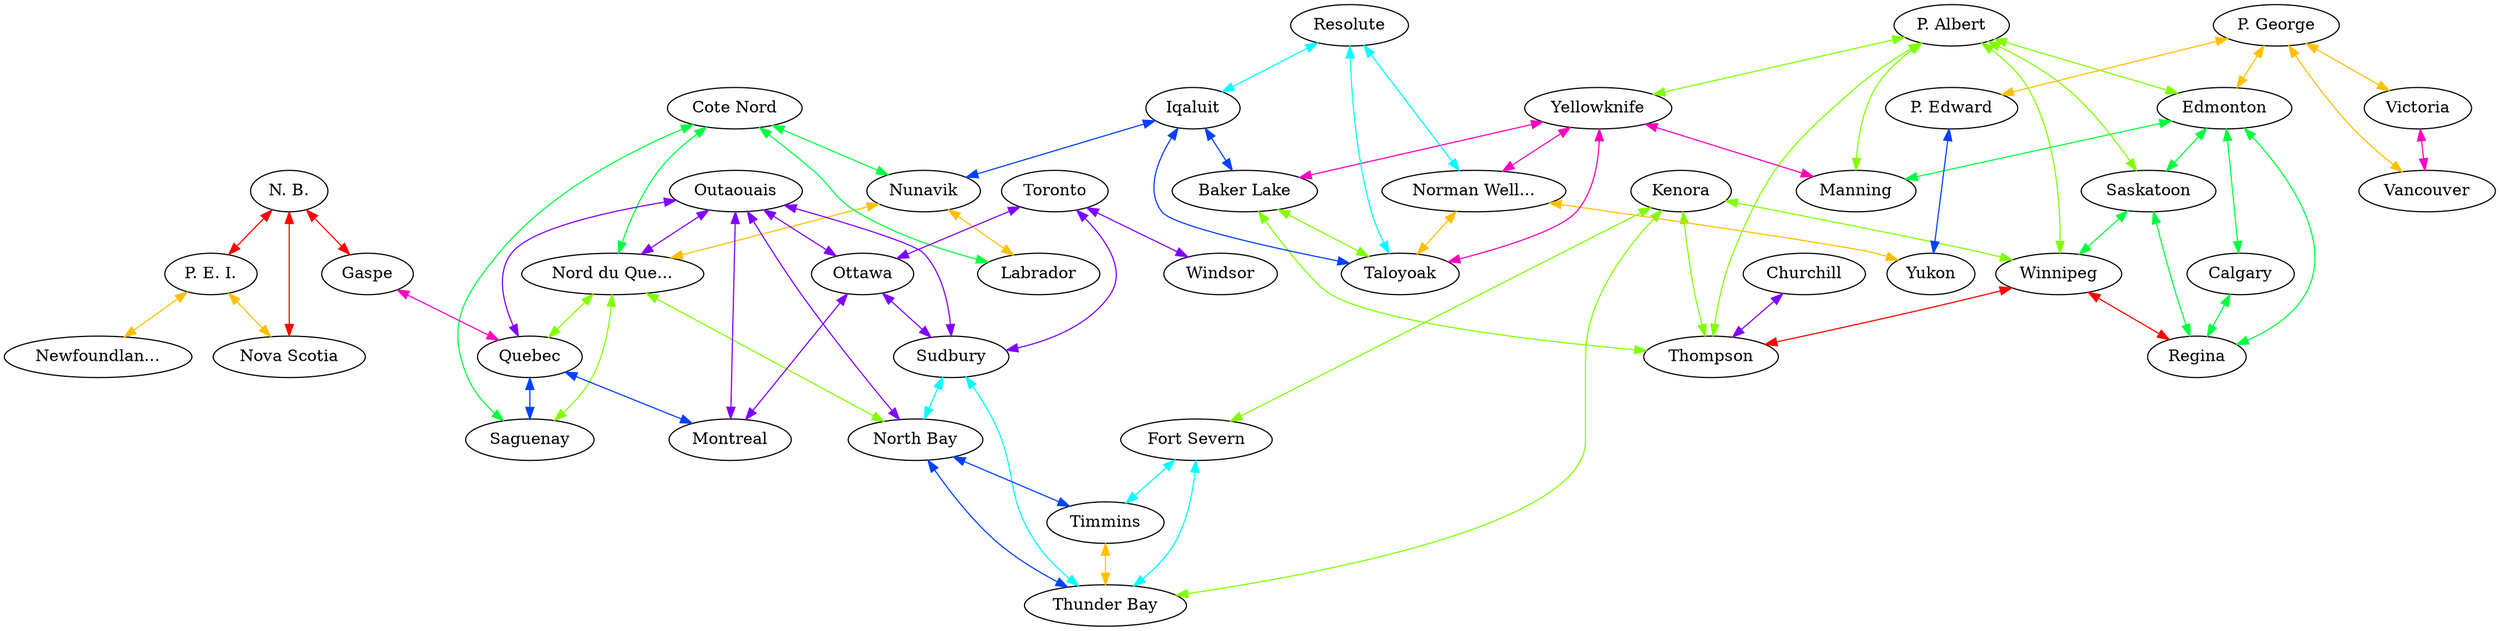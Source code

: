 graph x {
"Newfoundland" [pos="7.90277777777778,-4.52777777777778",label="Newfoundlan..."]
"P. E. I." [pos="7.51388888888889,-4.90277777777778",label="P. E. I."]
"Nova Scotia" [pos="7.63888888888889,-5.18055555555556",label="Nova Scotia"]
"N. B." [pos="7.23611111111111,-5.08333333333333",label="N. B."]
"Nunavik" [pos="5.95833333333333,-3.91666666666667",label="Nunavik"]
"Labrador" [pos="7.01388888888889,-3.93055555555556",label="Labrador"]
"Cote Nord" [pos="6.98611111111111,-4.43055555555556",label="Cote Nord"]
"Nord du Quebec" [pos="6,-4.72222222222222",label="Nord du Que..."]
"Saguenay" [pos="6.55555555555556,-4.77777777777778",label="Saguenay"]
"Gaspe" [pos="7.02777777777778,-4.94444444444444",label="Gaspe"]
"Quebec" [pos="6.55555555555556,-5.13888888888889",label="Quebec"]
"Montreal" [pos="6.51388888888889,-5.375",label="Montreal"]
"Outaouais" [pos="6.06944444444444,-5.33333333333333",label="Outaouais"]
"Windsor" [pos="5.63888888888889,-6.02777777777778",label="Windsor"]
"Toronto" [pos="5.90277777777778,-5.73611111111111",label="Toronto"]
"Ottawa" [pos="6.125,-5.58333333333333",label="Ottawa"]
"Sudbury" [pos="5.51388888888889,-5.58333333333333",label="Sudbury"]
"North Bay" [pos="5.45833333333333,-4.94444444444444",label="North Bay"]
"Timmins" [pos="5.05555555555556,-4.63888888888889",label="Timmins"]
"Thunder Bay" [pos="4.69444444444444,-5.19444444444444",label="Thunder Bay"]
"Fort Severn" [pos="4.56944444444444,-4.83333333333333",label="Fort Severn"]
"Kenora" [pos="4.125,-5.29166666666667",label="Kenora"]
"Winnipeg" [pos="3.61111111111111,-5.29166666666667",label="Winnipeg"]
"Thompson" [pos="3.54166666666667,-4.375",label="Thompson"]
"Churchill" [pos="4.11111111111111,-4.48611111111111",label="Churchill"]
"Regina" [pos="2.98611111111111,-5.5",label="Regina"]
"Saskatoon" [pos="2.84722222222222,-5.18055555555556",label="Saskatoon"]
"P. Albert" [pos="2.83333333333333,-4.54166666666667",label="P. Albert"]
"Calgary" [pos="1.95833333333333,-5.33333333333333",label="Calgary"]
"Edmonton" [pos="1.94444444444444,-5.04166666666667",label="Edmonton"]
"Manning" [pos="1.81944444444444,-4.48611111111111",label="Manning"]
"Vancouver" [pos="1.08333333333333,-5.22222222222222",label="Vancouver"]
"Victoria" [pos="0.333333333333333,-5.36111111111111",label="Victoria"]
"P. George" [pos="0.777777777777778,-4.80555555555556",label="P. George"]
"P. Edward" [pos="0.583333333333333,-4.38888888888889",label="P. Edward"]
"Yukon" [pos="0.694444444444444,-3.48611111111111",label="Yukon"]
"Norman Wells" [pos="1.5,-3",label="Norman Well..."]
"Taloyoak" [pos="3.19444444444444,-2.93055555555556",label="Taloyoak"]
"Yellowknife" [pos="2.13888888888889,-3.58333333333333",label="Yellowknife"]
"Baker Lake" [pos="3.56944444444444,-3.65277777777778",label="Baker Lake"]
"Iqaluit" [pos="4.875,-2.70833333333333",label="Iqaluit"]
"Resolute" [pos="3.66666666666667,-2.38888888888889",label="Resolute"]
"P. George" -- "Edmonton" [dir="both",color="0.125,1,1"]
"P. George" -- "Victoria" [dir="both",color="0.125,1,1"]
"P. George" -- "Vancouver" [dir="both",color="0.125,1,1"]
"P. George" -- "P. Edward" [dir="both",color="0.125,1,1"]
"P. Albert" -- "Edmonton" [dir="both",color="0.25,1,1"]
"P. Albert" -- "Saskatoon" [dir="both",color="0.25,1,1"]
"P. Albert" -- "Manning" [dir="both",color="0.25,1,1"]
"P. Albert" -- "Yellowknife" [dir="both",color="0.25,1,1"]
"P. Albert" -- "Winnipeg" [dir="both",color="0.25,1,1"]
"P. Albert" -- "Thompson" [dir="both",color="0.25,1,1"]
"Cote Nord" -- "Nord du Quebec" [dir="both",color="0.375,1,1"]
"Cote Nord" -- "Saguenay" [dir="both",color="0.375,1,1"]
"Cote Nord" -- "Labrador" [dir="both",color="0.375,1,1"]
"Cote Nord" -- "Nunavik" [dir="both",color="0.375,1,1"]
"Resolute" -- "Norman Wells" [dir="both",color="0.5,1,1"]
"Resolute" -- "Taloyoak" [dir="both",color="0.5,1,1"]
"Resolute" -- "Iqaluit" [dir="both",color="0.5,1,1"]
"Iqaluit" -- "Taloyoak" [dir="both",color="0.625,1,1"]
"Iqaluit" -- "Nunavik" [dir="both",color="0.625,1,1"]
"Iqaluit" -- "Baker Lake" [dir="both",color="0.625,1,1"]
"Toronto" -- "Ottawa" [dir="both",color="0.75,1,1"]
"Toronto" -- "Windsor" [dir="both",color="0.75,1,1"]
"Toronto" -- "Sudbury" [dir="both",color="0.75,1,1"]
"Yellowknife" -- "Norman Wells" [dir="both",color="0.875,1,1"]
"Yellowknife" -- "Taloyoak" [dir="both",color="0.875,1,1"]
"Yellowknife" -- "Manning" [dir="both",color="0.875,1,1"]
"Yellowknife" -- "Baker Lake" [dir="both",color="0.875,1,1"]
"N. B." -- "Nova Scotia" [dir="both",color="1,1,1"]
"N. B." -- "Gaspe" [dir="both",color="1,1,1"]
"N. B." -- "P. E. I." [dir="both",color="1,1,1"]
"P. E. I." -- "Nova Scotia" [dir="both",color="0.125,1,1"]
"P. E. I." -- "Newfoundland" [dir="both",color="0.125,1,1"]
"Baker Lake" -- "Taloyoak" [dir="both",color="0.25,1,1"]
"Baker Lake" -- "Thompson" [dir="both",color="0.25,1,1"]
"Edmonton" -- "Regina" [dir="both",color="0.375,1,1"]
"Edmonton" -- "Saskatoon" [dir="both",color="0.375,1,1"]
"Edmonton" -- "Calgary" [dir="both",color="0.375,1,1"]
"Edmonton" -- "Manning" [dir="both",color="0.375,1,1"]
"Churchill" -- "Thompson" [dir="both",color="0.75,1,1"]
"Gaspe" -- "Quebec" [dir="both",color="0.875,1,1"]
"Nunavik" -- "Nord du Quebec" [dir="both",color="0.125,1,1"]
"Nunavik" -- "Labrador" [dir="both",color="0.125,1,1"]
"Kenora" -- "Fort Severn" [dir="both",color="0.25,1,1"]
"Kenora" -- "Thunder Bay" [dir="both",color="0.25,1,1"]
"Kenora" -- "Thompson" [dir="both",color="0.25,1,1"]
"Kenora" -- "Winnipeg" [dir="both",color="0.25,1,1"]
"Saskatoon" -- "Regina" [dir="both",color="0.375,1,1"]
"Saskatoon" -- "Winnipeg" [dir="both",color="0.375,1,1"]
"Fort Severn" -- "Timmins" [dir="both",color="0.5,1,1"]
"Fort Severn" -- "Thunder Bay" [dir="both",color="0.5,1,1"]
"P. Edward" -- "Yukon" [dir="both",color="0.625,1,1"]
"Outaouais" -- "Ottawa" [dir="both",color="0.75,1,1"]
"Outaouais" -- "Quebec" [dir="both",color="0.75,1,1"]
"Outaouais" -- "Nord du Quebec" [dir="both",color="0.75,1,1"]
"Outaouais" -- "Sudbury" [dir="both",color="0.75,1,1"]
"Outaouais" -- "Montreal" [dir="both",color="0.75,1,1"]
"Outaouais" -- "North Bay" [dir="both",color="0.75,1,1"]
"Victoria" -- "Vancouver" [dir="both",color="0.875,1,1"]
"Winnipeg" -- "Regina" [dir="both",color="1,1,1"]
"Winnipeg" -- "Thompson" [dir="both",color="1,1,1"]
"Norman Wells" -- "Yukon" [dir="both",color="0.125,1,1"]
"Norman Wells" -- "Taloyoak" [dir="both",color="0.125,1,1"]
"Nord du Quebec" -- "Quebec" [dir="both",color="0.25,1,1"]
"Nord du Quebec" -- "Saguenay" [dir="both",color="0.25,1,1"]
"Nord du Quebec" -- "North Bay" [dir="both",color="0.25,1,1"]
"Calgary" -- "Regina" [dir="both",color="0.375,1,1"]
"Quebec" -- "Montreal" [dir="both",color="0.625,1,1"]
"Quebec" -- "Saguenay" [dir="both",color="0.625,1,1"]
"Ottawa" -- "Sudbury" [dir="both",color="0.75,1,1"]
"Ottawa" -- "Montreal" [dir="both",color="0.75,1,1"]
"Sudbury" -- "North Bay" [dir="both",color="0.5,1,1"]
"Sudbury" -- "Thunder Bay" [dir="both",color="0.5,1,1"]
"North Bay" -- "Timmins" [dir="both",color="0.625,1,1"]
"North Bay" -- "Thunder Bay" [dir="both",color="0.625,1,1"]
"Timmins" -- "Thunder Bay" [dir="both",color="0.125,1,1"]
}
